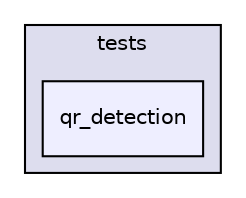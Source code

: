 digraph "/home/travis/rapp_temp/rapp-platform/rapp_qr_detection/tests/qr_detection" {
  compound=true
  node [ fontsize="10", fontname="Helvetica"];
  edge [ labelfontsize="10", labelfontname="Helvetica"];
  subgraph clusterdir_23986db7243674102e5f1ee3b8a18e1d {
    graph [ bgcolor="#ddddee", pencolor="black", label="tests" fontname="Helvetica", fontsize="10", URL="dir_23986db7243674102e5f1ee3b8a18e1d.html"]
  dir_f60abe84b4acd0e8d2fce1149d407501 [shape=box, label="qr_detection", style="filled", fillcolor="#eeeeff", pencolor="black", URL="dir_f60abe84b4acd0e8d2fce1149d407501.html"];
  }
}
